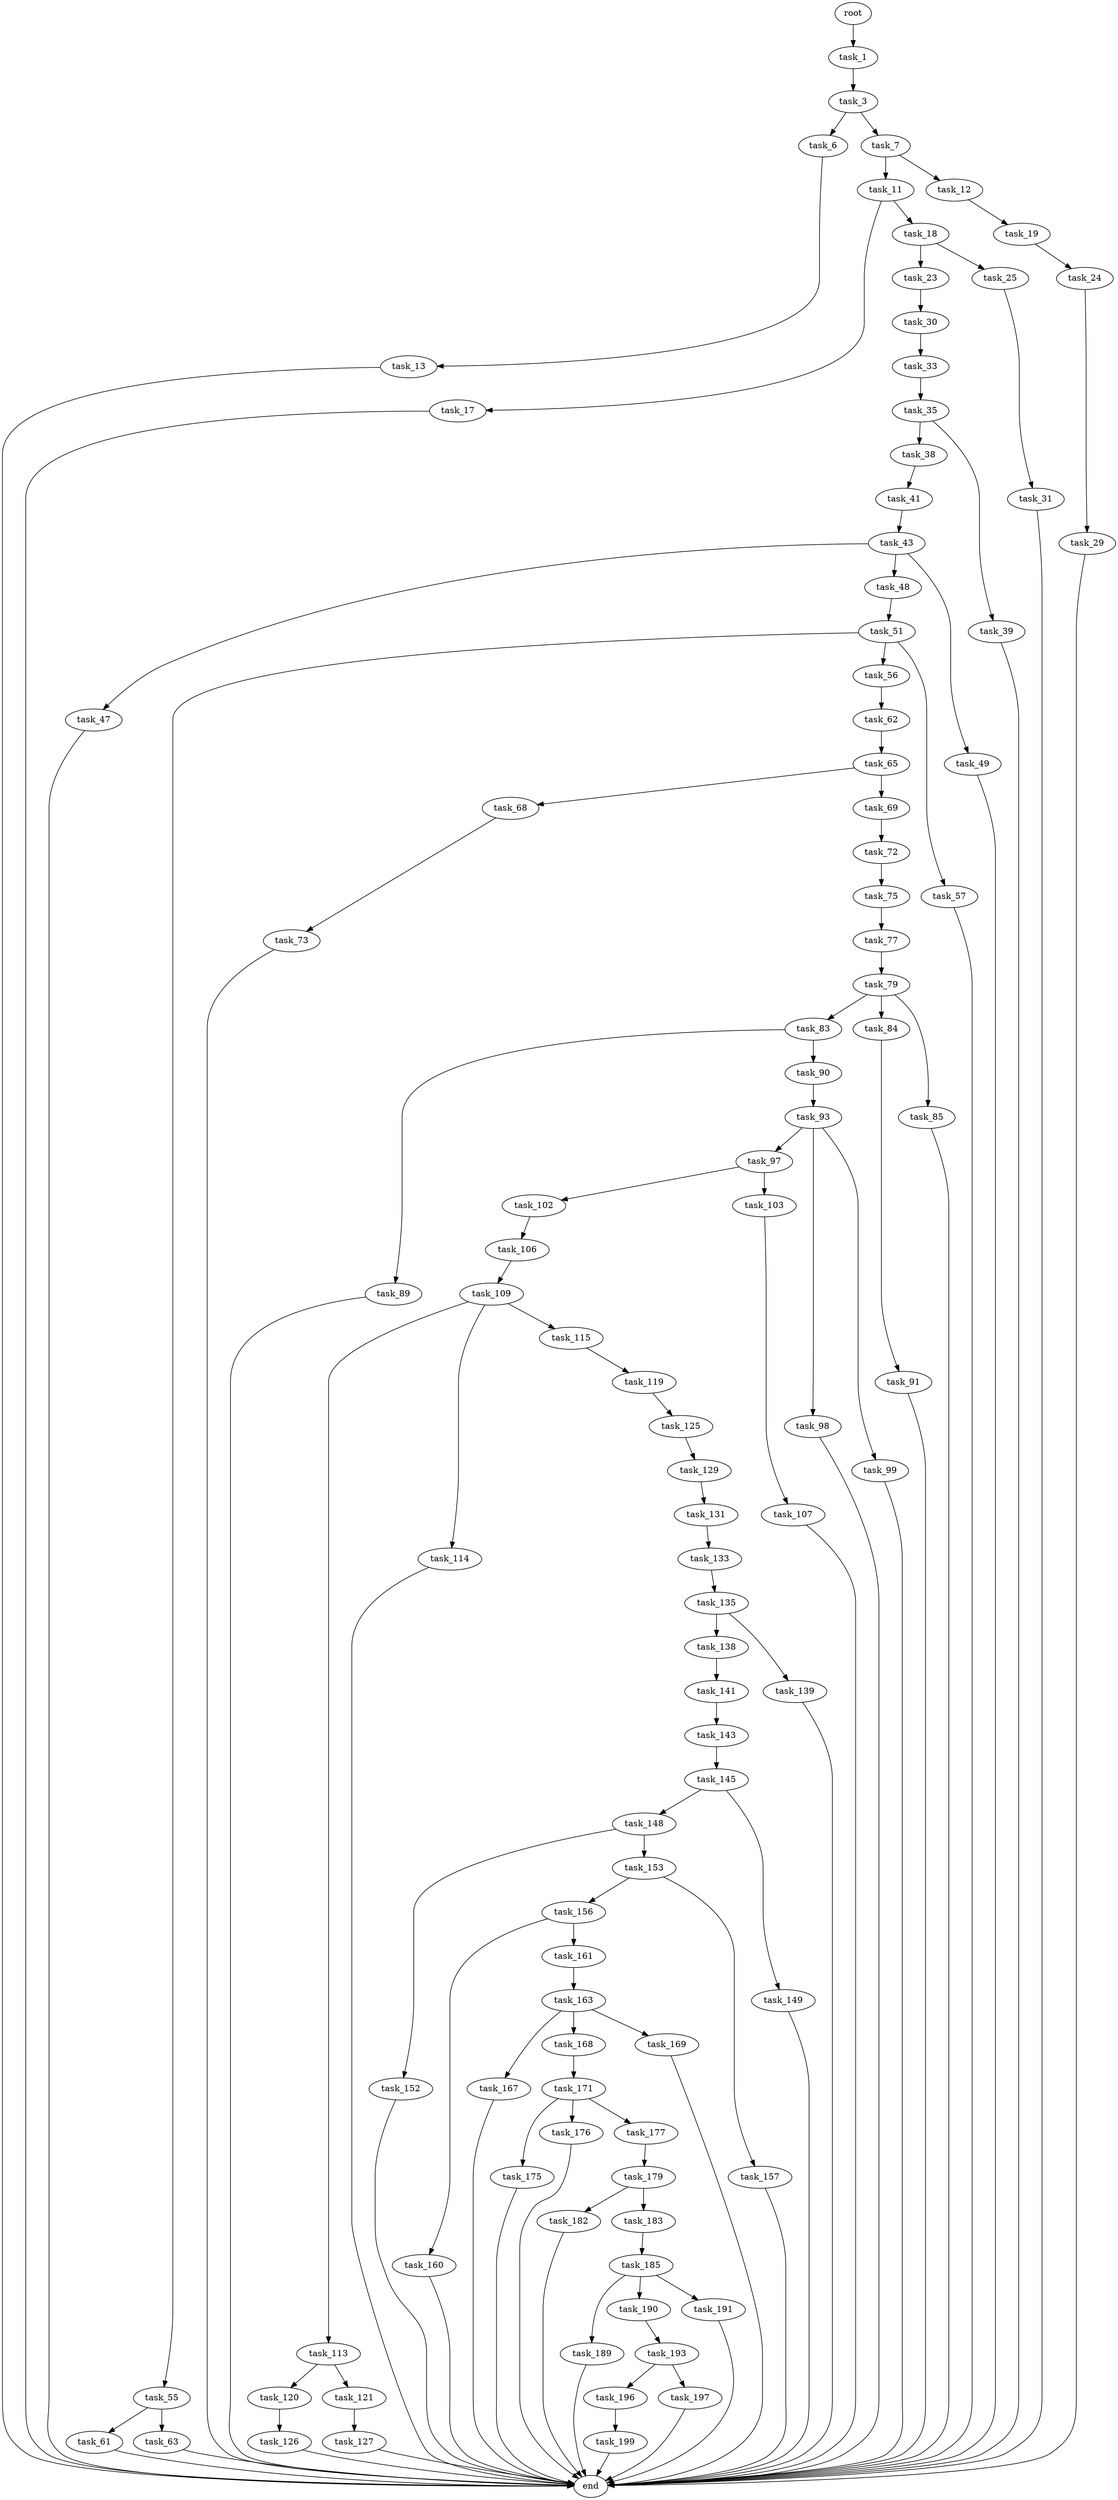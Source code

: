 digraph G {
  root [size="0.000000"];
  task_1 [size="721055103800.000000"];
  task_3 [size="6800519848.000000"];
  task_6 [size="134217728000.000000"];
  task_7 [size="368293445632.000000"];
  task_13 [size="549755813888.000000"];
  task_11 [size="1073741824000.000000"];
  task_12 [size="782757789696.000000"];
  task_17 [size="134217728000.000000"];
  task_18 [size="231928233984.000000"];
  task_19 [size="1073741824000.000000"];
  end [size="0.000000"];
  task_23 [size="181528564836.000000"];
  task_25 [size="1073741824000.000000"];
  task_24 [size="40490141875.000000"];
  task_30 [size="18394775268.000000"];
  task_29 [size="4615711255.000000"];
  task_31 [size="549755813888.000000"];
  task_33 [size="51346566497.000000"];
  task_35 [size="309979208916.000000"];
  task_38 [size="782757789696.000000"];
  task_39 [size="159651395420.000000"];
  task_41 [size="4968815111.000000"];
  task_43 [size="8023456298.000000"];
  task_47 [size="34047448368.000000"];
  task_48 [size="12322337580.000000"];
  task_49 [size="337479805535.000000"];
  task_51 [size="9470859384.000000"];
  task_55 [size="482511150580.000000"];
  task_56 [size="124366570800.000000"];
  task_57 [size="782757789696.000000"];
  task_61 [size="206807062761.000000"];
  task_63 [size="549755813888.000000"];
  task_62 [size="11431261260.000000"];
  task_65 [size="308705110549.000000"];
  task_68 [size="88704592560.000000"];
  task_69 [size="40530003885.000000"];
  task_73 [size="68719476736.000000"];
  task_72 [size="68719476736.000000"];
  task_75 [size="133932447480.000000"];
  task_77 [size="7881319419.000000"];
  task_79 [size="11830848533.000000"];
  task_83 [size="231928233984.000000"];
  task_84 [size="12965315897.000000"];
  task_85 [size="183212048935.000000"];
  task_89 [size="1895704884.000000"];
  task_90 [size="207218827072.000000"];
  task_91 [size="57167055496.000000"];
  task_93 [size="25629313784.000000"];
  task_97 [size="391016611152.000000"];
  task_98 [size="1109940478.000000"];
  task_99 [size="1358571666551.000000"];
  task_102 [size="8589934592.000000"];
  task_103 [size="28991029248.000000"];
  task_106 [size="368293445632.000000"];
  task_107 [size="782757789696.000000"];
  task_109 [size="282432332674.000000"];
  task_113 [size="10942868438.000000"];
  task_114 [size="19695426333.000000"];
  task_115 [size="78787559448.000000"];
  task_120 [size="549755813888.000000"];
  task_121 [size="145865170326.000000"];
  task_119 [size="793297655072.000000"];
  task_125 [size="332697565934.000000"];
  task_126 [size="40024511744.000000"];
  task_127 [size="68719476736.000000"];
  task_129 [size="1531166087.000000"];
  task_131 [size="2477647120.000000"];
  task_133 [size="231928233984.000000"];
  task_135 [size="11526848142.000000"];
  task_138 [size="68719476736.000000"];
  task_139 [size="1689926789.000000"];
  task_141 [size="4383184682.000000"];
  task_143 [size="231928233984.000000"];
  task_145 [size="129615836808.000000"];
  task_148 [size="266025509023.000000"];
  task_149 [size="303775177001.000000"];
  task_152 [size="20587826073.000000"];
  task_153 [size="407344134436.000000"];
  task_156 [size="128130074019.000000"];
  task_157 [size="12126416997.000000"];
  task_160 [size="17653673284.000000"];
  task_161 [size="8200284034.000000"];
  task_163 [size="3469611022.000000"];
  task_167 [size="17548841561.000000"];
  task_168 [size="27412686018.000000"];
  task_169 [size="1827306379.000000"];
  task_171 [size="329945908418.000000"];
  task_175 [size="17007637944.000000"];
  task_176 [size="1679239235.000000"];
  task_177 [size="13172809553.000000"];
  task_179 [size="8589934592.000000"];
  task_182 [size="480406180888.000000"];
  task_183 [size="179208979848.000000"];
  task_185 [size="31370499528.000000"];
  task_189 [size="866545944680.000000"];
  task_190 [size="15890452425.000000"];
  task_191 [size="7384341728.000000"];
  task_193 [size="33362586628.000000"];
  task_196 [size="6503420831.000000"];
  task_197 [size="2375863018.000000"];
  task_199 [size="611387126070.000000"];

  root -> task_1 [size="1.000000"];
  task_1 -> task_3 [size="838860800.000000"];
  task_3 -> task_6 [size="411041792.000000"];
  task_3 -> task_7 [size="411041792.000000"];
  task_6 -> task_13 [size="209715200.000000"];
  task_7 -> task_11 [size="411041792.000000"];
  task_7 -> task_12 [size="411041792.000000"];
  task_13 -> end [size="1.000000"];
  task_11 -> task_17 [size="838860800.000000"];
  task_11 -> task_18 [size="838860800.000000"];
  task_12 -> task_19 [size="679477248.000000"];
  task_17 -> end [size="1.000000"];
  task_18 -> task_23 [size="301989888.000000"];
  task_18 -> task_25 [size="301989888.000000"];
  task_19 -> task_24 [size="838860800.000000"];
  task_23 -> task_30 [size="134217728.000000"];
  task_25 -> task_31 [size="838860800.000000"];
  task_24 -> task_29 [size="838860800.000000"];
  task_30 -> task_33 [size="411041792.000000"];
  task_29 -> end [size="1.000000"];
  task_31 -> end [size="1.000000"];
  task_33 -> task_35 [size="838860800.000000"];
  task_35 -> task_38 [size="536870912.000000"];
  task_35 -> task_39 [size="536870912.000000"];
  task_38 -> task_41 [size="679477248.000000"];
  task_39 -> end [size="1.000000"];
  task_41 -> task_43 [size="134217728.000000"];
  task_43 -> task_47 [size="536870912.000000"];
  task_43 -> task_48 [size="536870912.000000"];
  task_43 -> task_49 [size="536870912.000000"];
  task_47 -> end [size="1.000000"];
  task_48 -> task_51 [size="209715200.000000"];
  task_49 -> end [size="1.000000"];
  task_51 -> task_55 [size="33554432.000000"];
  task_51 -> task_56 [size="33554432.000000"];
  task_51 -> task_57 [size="33554432.000000"];
  task_55 -> task_61 [size="411041792.000000"];
  task_55 -> task_63 [size="411041792.000000"];
  task_56 -> task_62 [size="134217728.000000"];
  task_57 -> end [size="1.000000"];
  task_61 -> end [size="1.000000"];
  task_63 -> end [size="1.000000"];
  task_62 -> task_65 [size="679477248.000000"];
  task_65 -> task_68 [size="411041792.000000"];
  task_65 -> task_69 [size="411041792.000000"];
  task_68 -> task_73 [size="134217728.000000"];
  task_69 -> task_72 [size="33554432.000000"];
  task_73 -> end [size="1.000000"];
  task_72 -> task_75 [size="134217728.000000"];
  task_75 -> task_77 [size="536870912.000000"];
  task_77 -> task_79 [size="134217728.000000"];
  task_79 -> task_83 [size="209715200.000000"];
  task_79 -> task_84 [size="209715200.000000"];
  task_79 -> task_85 [size="209715200.000000"];
  task_83 -> task_89 [size="301989888.000000"];
  task_83 -> task_90 [size="301989888.000000"];
  task_84 -> task_91 [size="838860800.000000"];
  task_85 -> end [size="1.000000"];
  task_89 -> end [size="1.000000"];
  task_90 -> task_93 [size="838860800.000000"];
  task_91 -> end [size="1.000000"];
  task_93 -> task_97 [size="75497472.000000"];
  task_93 -> task_98 [size="75497472.000000"];
  task_93 -> task_99 [size="75497472.000000"];
  task_97 -> task_102 [size="301989888.000000"];
  task_97 -> task_103 [size="301989888.000000"];
  task_98 -> end [size="1.000000"];
  task_99 -> end [size="1.000000"];
  task_102 -> task_106 [size="33554432.000000"];
  task_103 -> task_107 [size="75497472.000000"];
  task_106 -> task_109 [size="411041792.000000"];
  task_107 -> end [size="1.000000"];
  task_109 -> task_113 [size="301989888.000000"];
  task_109 -> task_114 [size="301989888.000000"];
  task_109 -> task_115 [size="301989888.000000"];
  task_113 -> task_120 [size="838860800.000000"];
  task_113 -> task_121 [size="838860800.000000"];
  task_114 -> end [size="1.000000"];
  task_115 -> task_119 [size="134217728.000000"];
  task_120 -> task_126 [size="536870912.000000"];
  task_121 -> task_127 [size="209715200.000000"];
  task_119 -> task_125 [size="536870912.000000"];
  task_125 -> task_129 [size="301989888.000000"];
  task_126 -> end [size="1.000000"];
  task_127 -> end [size="1.000000"];
  task_129 -> task_131 [size="33554432.000000"];
  task_131 -> task_133 [size="209715200.000000"];
  task_133 -> task_135 [size="301989888.000000"];
  task_135 -> task_138 [size="411041792.000000"];
  task_135 -> task_139 [size="411041792.000000"];
  task_138 -> task_141 [size="134217728.000000"];
  task_139 -> end [size="1.000000"];
  task_141 -> task_143 [size="301989888.000000"];
  task_143 -> task_145 [size="301989888.000000"];
  task_145 -> task_148 [size="134217728.000000"];
  task_145 -> task_149 [size="134217728.000000"];
  task_148 -> task_152 [size="838860800.000000"];
  task_148 -> task_153 [size="838860800.000000"];
  task_149 -> end [size="1.000000"];
  task_152 -> end [size="1.000000"];
  task_153 -> task_156 [size="679477248.000000"];
  task_153 -> task_157 [size="679477248.000000"];
  task_156 -> task_160 [size="301989888.000000"];
  task_156 -> task_161 [size="301989888.000000"];
  task_157 -> end [size="1.000000"];
  task_160 -> end [size="1.000000"];
  task_161 -> task_163 [size="679477248.000000"];
  task_163 -> task_167 [size="75497472.000000"];
  task_163 -> task_168 [size="75497472.000000"];
  task_163 -> task_169 [size="75497472.000000"];
  task_167 -> end [size="1.000000"];
  task_168 -> task_171 [size="536870912.000000"];
  task_169 -> end [size="1.000000"];
  task_171 -> task_175 [size="301989888.000000"];
  task_171 -> task_176 [size="301989888.000000"];
  task_171 -> task_177 [size="301989888.000000"];
  task_175 -> end [size="1.000000"];
  task_176 -> end [size="1.000000"];
  task_177 -> task_179 [size="209715200.000000"];
  task_179 -> task_182 [size="33554432.000000"];
  task_179 -> task_183 [size="33554432.000000"];
  task_182 -> end [size="1.000000"];
  task_183 -> task_185 [size="134217728.000000"];
  task_185 -> task_189 [size="536870912.000000"];
  task_185 -> task_190 [size="536870912.000000"];
  task_185 -> task_191 [size="536870912.000000"];
  task_189 -> end [size="1.000000"];
  task_190 -> task_193 [size="838860800.000000"];
  task_191 -> end [size="1.000000"];
  task_193 -> task_196 [size="838860800.000000"];
  task_193 -> task_197 [size="838860800.000000"];
  task_196 -> task_199 [size="679477248.000000"];
  task_197 -> end [size="1.000000"];
  task_199 -> end [size="1.000000"];
}
